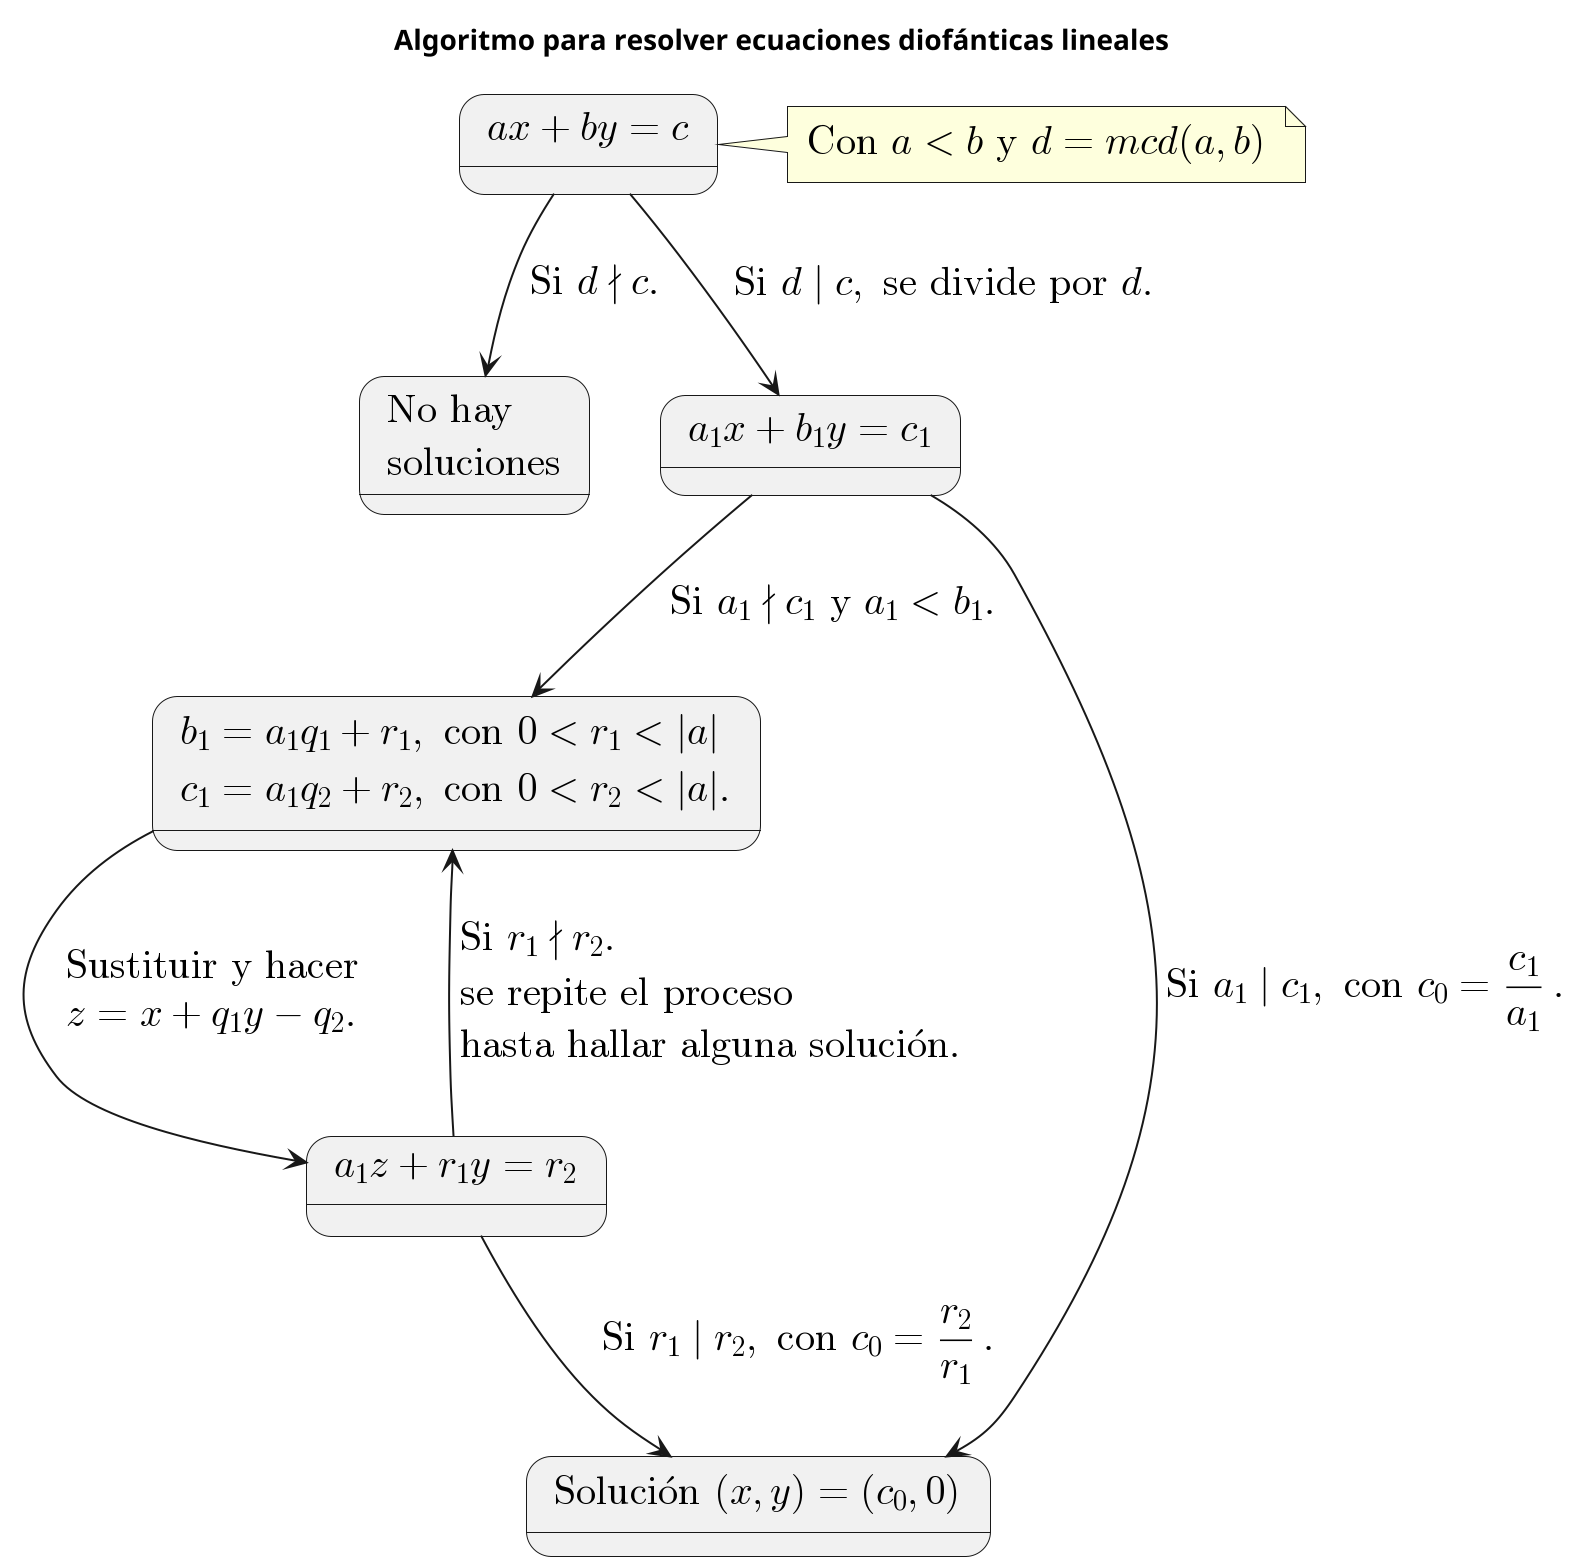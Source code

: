 @startuml
title Algoritmo para resolver ecuaciones diofánticas lineales
scale 2

state "<latex>ax + by = c</latex>" as s1
note right
<latex>\text{Con}\ a < b\ \text{y}\ d = mcd(a,b) </latex>
end note

state "<latex>\text{No hay \\soluciones}</latex>" as s2
state "<latex>a_1x + b_1y = c_1</latex>" as s3

state "<latex>\text{Solución}\ (x,y) = (c_0, 0)</latex>" as s31
state "<latex>b_1 = a_1 q_1 + r_1,\ \text{con}\ 0<r_1<|a|\\ c_1 = a_1 q_2 + r_2,\ \text{con}\ 0 < r_2 < |a|.</latex>" as s32


state "<latex>a_1 z + r_1 y = r_2</latex>" as s4



s1 --> s2 : <latex>\text{Si}\ d \nmid c.</latex>
s1 --> s3 : <latex>\text{Si}\ d \mid c,\ \text{se divide por}\ d.</latex>

s3 --> s31 : <latex>\text{Si}\ a_1 \mid c_1,\ \text{con}\ c_0 = \frac{c_1}{a_1}.</latex>

s3 --> s32 : <latex>\text{Si}\ a_1 \nmid c_1\ \text{y}\ a_1 < b_1.</latex>

s32 -right-> s4 : <latex>\text{Sustituir y hacer}\\ z = x + q_1 y - q_2.</latex>

s4 --> s31 : <latex>\text{Si}\ r_1 \mid r_2,\ \text{con}\ c_0 = \frac{r_2}{r_1}.</latex>

s4 --> s32 : <latex>\text{Si}\ r_1 \nmid r_2.\\\text{se repite el proceso\\hasta hallar alguna solución}.</latex>
@enduml